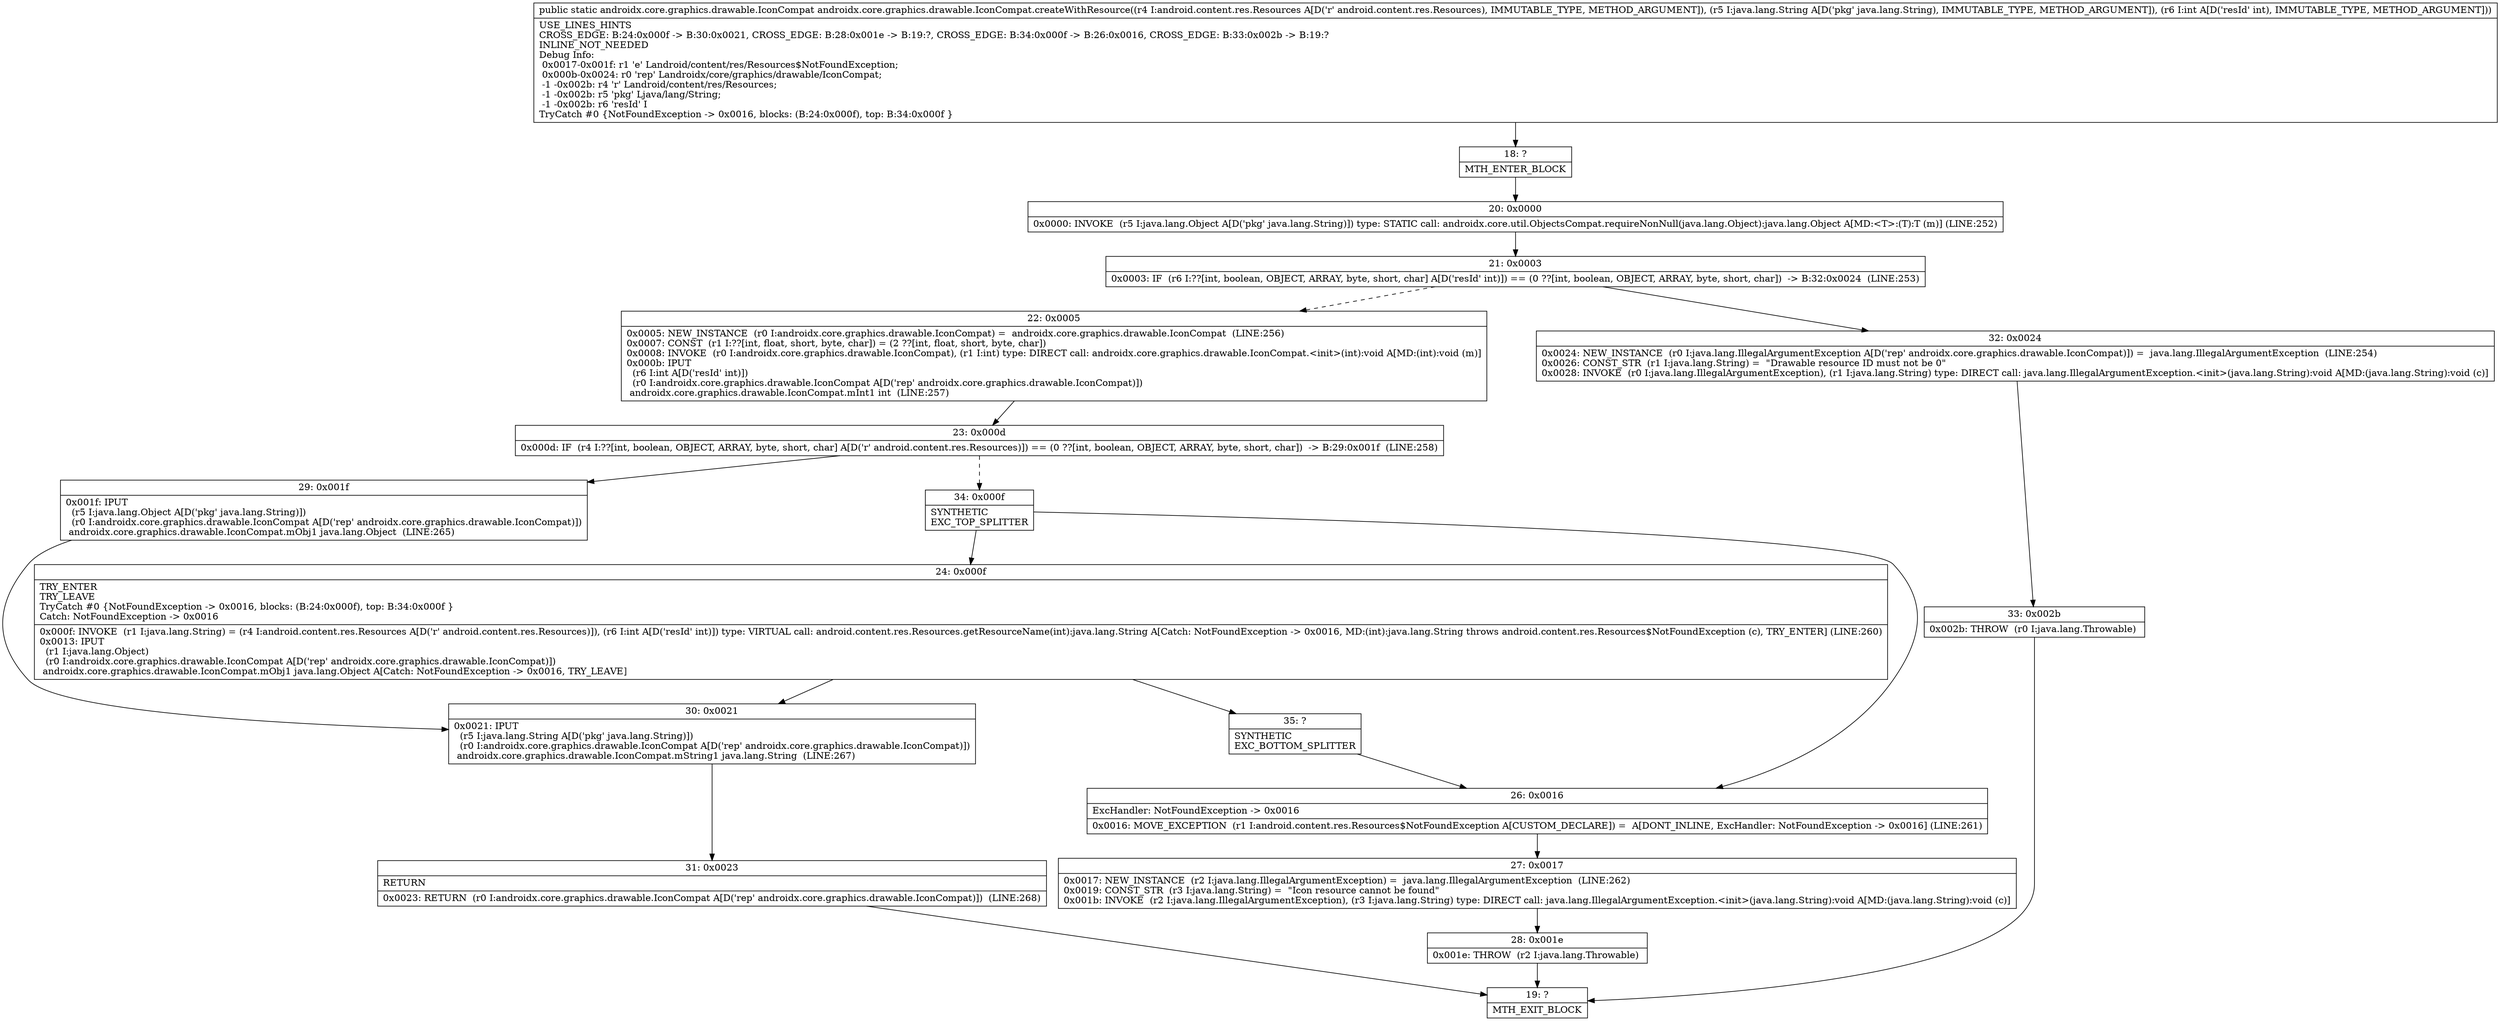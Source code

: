 digraph "CFG forandroidx.core.graphics.drawable.IconCompat.createWithResource(Landroid\/content\/res\/Resources;Ljava\/lang\/String;I)Landroidx\/core\/graphics\/drawable\/IconCompat;" {
Node_18 [shape=record,label="{18\:\ ?|MTH_ENTER_BLOCK\l}"];
Node_20 [shape=record,label="{20\:\ 0x0000|0x0000: INVOKE  (r5 I:java.lang.Object A[D('pkg' java.lang.String)]) type: STATIC call: androidx.core.util.ObjectsCompat.requireNonNull(java.lang.Object):java.lang.Object A[MD:\<T\>:(T):T (m)] (LINE:252)\l}"];
Node_21 [shape=record,label="{21\:\ 0x0003|0x0003: IF  (r6 I:??[int, boolean, OBJECT, ARRAY, byte, short, char] A[D('resId' int)]) == (0 ??[int, boolean, OBJECT, ARRAY, byte, short, char])  \-\> B:32:0x0024  (LINE:253)\l}"];
Node_22 [shape=record,label="{22\:\ 0x0005|0x0005: NEW_INSTANCE  (r0 I:androidx.core.graphics.drawable.IconCompat) =  androidx.core.graphics.drawable.IconCompat  (LINE:256)\l0x0007: CONST  (r1 I:??[int, float, short, byte, char]) = (2 ??[int, float, short, byte, char]) \l0x0008: INVOKE  (r0 I:androidx.core.graphics.drawable.IconCompat), (r1 I:int) type: DIRECT call: androidx.core.graphics.drawable.IconCompat.\<init\>(int):void A[MD:(int):void (m)]\l0x000b: IPUT  \l  (r6 I:int A[D('resId' int)])\l  (r0 I:androidx.core.graphics.drawable.IconCompat A[D('rep' androidx.core.graphics.drawable.IconCompat)])\l androidx.core.graphics.drawable.IconCompat.mInt1 int  (LINE:257)\l}"];
Node_23 [shape=record,label="{23\:\ 0x000d|0x000d: IF  (r4 I:??[int, boolean, OBJECT, ARRAY, byte, short, char] A[D('r' android.content.res.Resources)]) == (0 ??[int, boolean, OBJECT, ARRAY, byte, short, char])  \-\> B:29:0x001f  (LINE:258)\l}"];
Node_29 [shape=record,label="{29\:\ 0x001f|0x001f: IPUT  \l  (r5 I:java.lang.Object A[D('pkg' java.lang.String)])\l  (r0 I:androidx.core.graphics.drawable.IconCompat A[D('rep' androidx.core.graphics.drawable.IconCompat)])\l androidx.core.graphics.drawable.IconCompat.mObj1 java.lang.Object  (LINE:265)\l}"];
Node_30 [shape=record,label="{30\:\ 0x0021|0x0021: IPUT  \l  (r5 I:java.lang.String A[D('pkg' java.lang.String)])\l  (r0 I:androidx.core.graphics.drawable.IconCompat A[D('rep' androidx.core.graphics.drawable.IconCompat)])\l androidx.core.graphics.drawable.IconCompat.mString1 java.lang.String  (LINE:267)\l}"];
Node_31 [shape=record,label="{31\:\ 0x0023|RETURN\l|0x0023: RETURN  (r0 I:androidx.core.graphics.drawable.IconCompat A[D('rep' androidx.core.graphics.drawable.IconCompat)])  (LINE:268)\l}"];
Node_19 [shape=record,label="{19\:\ ?|MTH_EXIT_BLOCK\l}"];
Node_34 [shape=record,label="{34\:\ 0x000f|SYNTHETIC\lEXC_TOP_SPLITTER\l}"];
Node_24 [shape=record,label="{24\:\ 0x000f|TRY_ENTER\lTRY_LEAVE\lTryCatch #0 \{NotFoundException \-\> 0x0016, blocks: (B:24:0x000f), top: B:34:0x000f \}\lCatch: NotFoundException \-\> 0x0016\l|0x000f: INVOKE  (r1 I:java.lang.String) = (r4 I:android.content.res.Resources A[D('r' android.content.res.Resources)]), (r6 I:int A[D('resId' int)]) type: VIRTUAL call: android.content.res.Resources.getResourceName(int):java.lang.String A[Catch: NotFoundException \-\> 0x0016, MD:(int):java.lang.String throws android.content.res.Resources$NotFoundException (c), TRY_ENTER] (LINE:260)\l0x0013: IPUT  \l  (r1 I:java.lang.Object)\l  (r0 I:androidx.core.graphics.drawable.IconCompat A[D('rep' androidx.core.graphics.drawable.IconCompat)])\l androidx.core.graphics.drawable.IconCompat.mObj1 java.lang.Object A[Catch: NotFoundException \-\> 0x0016, TRY_LEAVE]\l}"];
Node_35 [shape=record,label="{35\:\ ?|SYNTHETIC\lEXC_BOTTOM_SPLITTER\l}"];
Node_26 [shape=record,label="{26\:\ 0x0016|ExcHandler: NotFoundException \-\> 0x0016\l|0x0016: MOVE_EXCEPTION  (r1 I:android.content.res.Resources$NotFoundException A[CUSTOM_DECLARE]) =  A[DONT_INLINE, ExcHandler: NotFoundException \-\> 0x0016] (LINE:261)\l}"];
Node_27 [shape=record,label="{27\:\ 0x0017|0x0017: NEW_INSTANCE  (r2 I:java.lang.IllegalArgumentException) =  java.lang.IllegalArgumentException  (LINE:262)\l0x0019: CONST_STR  (r3 I:java.lang.String) =  \"Icon resource cannot be found\" \l0x001b: INVOKE  (r2 I:java.lang.IllegalArgumentException), (r3 I:java.lang.String) type: DIRECT call: java.lang.IllegalArgumentException.\<init\>(java.lang.String):void A[MD:(java.lang.String):void (c)]\l}"];
Node_28 [shape=record,label="{28\:\ 0x001e|0x001e: THROW  (r2 I:java.lang.Throwable) \l}"];
Node_32 [shape=record,label="{32\:\ 0x0024|0x0024: NEW_INSTANCE  (r0 I:java.lang.IllegalArgumentException A[D('rep' androidx.core.graphics.drawable.IconCompat)]) =  java.lang.IllegalArgumentException  (LINE:254)\l0x0026: CONST_STR  (r1 I:java.lang.String) =  \"Drawable resource ID must not be 0\" \l0x0028: INVOKE  (r0 I:java.lang.IllegalArgumentException), (r1 I:java.lang.String) type: DIRECT call: java.lang.IllegalArgumentException.\<init\>(java.lang.String):void A[MD:(java.lang.String):void (c)]\l}"];
Node_33 [shape=record,label="{33\:\ 0x002b|0x002b: THROW  (r0 I:java.lang.Throwable) \l}"];
MethodNode[shape=record,label="{public static androidx.core.graphics.drawable.IconCompat androidx.core.graphics.drawable.IconCompat.createWithResource((r4 I:android.content.res.Resources A[D('r' android.content.res.Resources), IMMUTABLE_TYPE, METHOD_ARGUMENT]), (r5 I:java.lang.String A[D('pkg' java.lang.String), IMMUTABLE_TYPE, METHOD_ARGUMENT]), (r6 I:int A[D('resId' int), IMMUTABLE_TYPE, METHOD_ARGUMENT]))  | USE_LINES_HINTS\lCROSS_EDGE: B:24:0x000f \-\> B:30:0x0021, CROSS_EDGE: B:28:0x001e \-\> B:19:?, CROSS_EDGE: B:34:0x000f \-\> B:26:0x0016, CROSS_EDGE: B:33:0x002b \-\> B:19:?\lINLINE_NOT_NEEDED\lDebug Info:\l  0x0017\-0x001f: r1 'e' Landroid\/content\/res\/Resources$NotFoundException;\l  0x000b\-0x0024: r0 'rep' Landroidx\/core\/graphics\/drawable\/IconCompat;\l  \-1 \-0x002b: r4 'r' Landroid\/content\/res\/Resources;\l  \-1 \-0x002b: r5 'pkg' Ljava\/lang\/String;\l  \-1 \-0x002b: r6 'resId' I\lTryCatch #0 \{NotFoundException \-\> 0x0016, blocks: (B:24:0x000f), top: B:34:0x000f \}\l}"];
MethodNode -> Node_18;Node_18 -> Node_20;
Node_20 -> Node_21;
Node_21 -> Node_22[style=dashed];
Node_21 -> Node_32;
Node_22 -> Node_23;
Node_23 -> Node_29;
Node_23 -> Node_34[style=dashed];
Node_29 -> Node_30;
Node_30 -> Node_31;
Node_31 -> Node_19;
Node_34 -> Node_24;
Node_34 -> Node_26;
Node_24 -> Node_30;
Node_24 -> Node_35;
Node_35 -> Node_26;
Node_26 -> Node_27;
Node_27 -> Node_28;
Node_28 -> Node_19;
Node_32 -> Node_33;
Node_33 -> Node_19;
}

